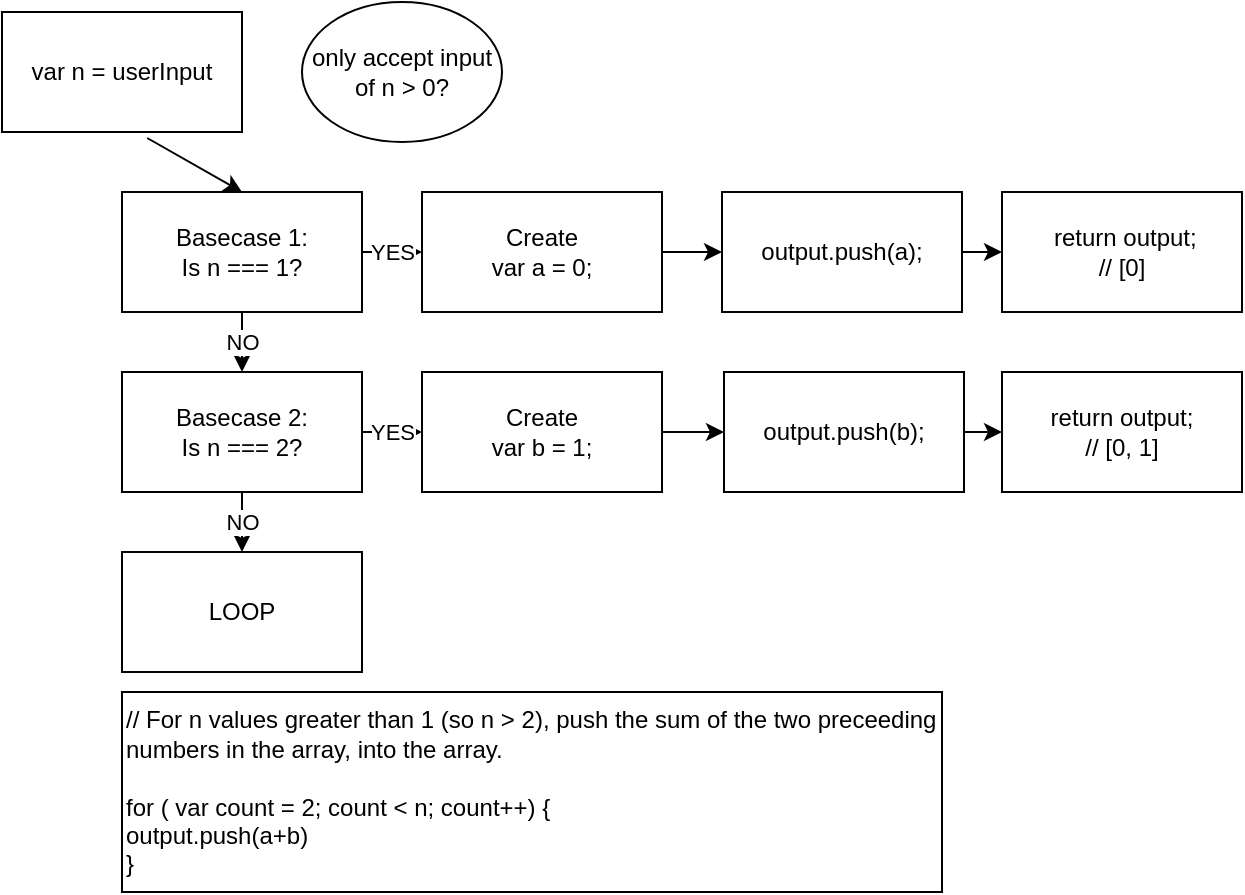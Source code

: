 <mxfile version="13.4.9" type="github">
  <diagram id="mqUUIVUrgcyhS-0pyW_c" name="Page-1">
    <mxGraphModel dx="928" dy="565" grid="1" gridSize="10" guides="1" tooltips="1" connect="1" arrows="1" fold="1" page="1" pageScale="1" pageWidth="827" pageHeight="1169" math="0" shadow="0">
      <root>
        <mxCell id="0" />
        <mxCell id="1" parent="0" />
        <mxCell id="FPIck0brI8026hTAf2uE-1" value="var n = userInput" style="rounded=0;whiteSpace=wrap;html=1;" vertex="1" parent="1">
          <mxGeometry x="70" y="20" width="120" height="60" as="geometry" />
        </mxCell>
        <mxCell id="FPIck0brI8026hTAf2uE-2" value="Basecase 1:&lt;br&gt;Is n === 1?" style="rounded=0;whiteSpace=wrap;html=1;" vertex="1" parent="1">
          <mxGeometry x="130" y="110" width="120" height="60" as="geometry" />
        </mxCell>
        <mxCell id="FPIck0brI8026hTAf2uE-3" value="&amp;nbsp;return output;&lt;br&gt;// [0]" style="rounded=0;whiteSpace=wrap;html=1;" vertex="1" parent="1">
          <mxGeometry x="570" y="110" width="120" height="60" as="geometry" />
        </mxCell>
        <mxCell id="FPIck0brI8026hTAf2uE-5" value="Basecase 2:&lt;br&gt;Is n === 2?" style="rounded=0;whiteSpace=wrap;html=1;" vertex="1" parent="1">
          <mxGeometry x="130" y="200" width="120" height="60" as="geometry" />
        </mxCell>
        <mxCell id="FPIck0brI8026hTAf2uE-6" value="" style="endArrow=classic;html=1;exitX=1;exitY=0.5;exitDx=0;exitDy=0;entryX=0;entryY=0.5;entryDx=0;entryDy=0;" edge="1" parent="1" source="FPIck0brI8026hTAf2uE-16" target="FPIck0brI8026hTAf2uE-22">
          <mxGeometry width="50" height="50" relative="1" as="geometry">
            <mxPoint x="250" y="170" as="sourcePoint" />
            <mxPoint x="440" y="140" as="targetPoint" />
          </mxGeometry>
        </mxCell>
        <mxCell id="FPIck0brI8026hTAf2uE-7" value="NO" style="endArrow=classic;html=1;entryX=0.5;entryY=0;entryDx=0;entryDy=0;exitX=0.5;exitY=1;exitDx=0;exitDy=0;" edge="1" parent="1" source="FPIck0brI8026hTAf2uE-2" target="FPIck0brI8026hTAf2uE-5">
          <mxGeometry width="50" height="50" relative="1" as="geometry">
            <mxPoint x="170" y="210" as="sourcePoint" />
            <mxPoint x="220" y="160" as="targetPoint" />
          </mxGeometry>
        </mxCell>
        <mxCell id="FPIck0brI8026hTAf2uE-8" value="" style="endArrow=classic;html=1;exitX=0.605;exitY=1.05;exitDx=0;exitDy=0;exitPerimeter=0;entryX=0.5;entryY=0;entryDx=0;entryDy=0;" edge="1" parent="1" source="FPIck0brI8026hTAf2uE-1" target="FPIck0brI8026hTAf2uE-2">
          <mxGeometry width="50" height="50" relative="1" as="geometry">
            <mxPoint x="150" y="120" as="sourcePoint" />
            <mxPoint x="200" y="70" as="targetPoint" />
          </mxGeometry>
        </mxCell>
        <mxCell id="FPIck0brI8026hTAf2uE-9" value="return output;&lt;br&gt;// [0, 1]" style="rounded=0;whiteSpace=wrap;html=1;" vertex="1" parent="1">
          <mxGeometry x="570" y="200" width="120" height="60" as="geometry" />
        </mxCell>
        <mxCell id="FPIck0brI8026hTAf2uE-10" value="YES" style="endArrow=classic;html=1;exitX=1;exitY=0.5;exitDx=0;exitDy=0;" edge="1" parent="1" source="FPIck0brI8026hTAf2uE-5" target="FPIck0brI8026hTAf2uE-18">
          <mxGeometry width="50" height="50" relative="1" as="geometry">
            <mxPoint x="250" y="260" as="sourcePoint" />
            <mxPoint x="300" y="210" as="targetPoint" />
          </mxGeometry>
        </mxCell>
        <mxCell id="FPIck0brI8026hTAf2uE-11" value="LOOP" style="rounded=0;whiteSpace=wrap;html=1;" vertex="1" parent="1">
          <mxGeometry x="130" y="290" width="120" height="60" as="geometry" />
        </mxCell>
        <mxCell id="FPIck0brI8026hTAf2uE-12" value="NO" style="endArrow=classic;html=1;exitX=0.5;exitY=1;exitDx=0;exitDy=0;entryX=0.5;entryY=0;entryDx=0;entryDy=0;" edge="1" parent="1" source="FPIck0brI8026hTAf2uE-5" target="FPIck0brI8026hTAf2uE-11">
          <mxGeometry width="50" height="50" relative="1" as="geometry">
            <mxPoint x="170" y="300" as="sourcePoint" />
            <mxPoint x="220" y="250" as="targetPoint" />
          </mxGeometry>
        </mxCell>
        <mxCell id="FPIck0brI8026hTAf2uE-13" value="only accept input of n &amp;gt; 0?" style="ellipse;whiteSpace=wrap;html=1;" vertex="1" parent="1">
          <mxGeometry x="220" y="15" width="100" height="70" as="geometry" />
        </mxCell>
        <mxCell id="FPIck0brI8026hTAf2uE-16" value="Create &lt;br&gt;var a = 0;" style="rounded=0;whiteSpace=wrap;html=1;" vertex="1" parent="1">
          <mxGeometry x="280" y="110" width="120" height="60" as="geometry" />
        </mxCell>
        <mxCell id="FPIck0brI8026hTAf2uE-17" value="YES" style="endArrow=classic;html=1;exitX=1;exitY=0.5;exitDx=0;exitDy=0;entryX=0;entryY=0.5;entryDx=0;entryDy=0;" edge="1" parent="1" source="FPIck0brI8026hTAf2uE-2" target="FPIck0brI8026hTAf2uE-16">
          <mxGeometry width="50" height="50" relative="1" as="geometry">
            <mxPoint x="250" y="140" as="sourcePoint" />
            <mxPoint x="430" y="140" as="targetPoint" />
          </mxGeometry>
        </mxCell>
        <mxCell id="FPIck0brI8026hTAf2uE-21" style="edgeStyle=orthogonalEdgeStyle;rounded=0;orthogonalLoop=1;jettySize=auto;html=1;exitX=1;exitY=0.5;exitDx=0;exitDy=0;entryX=0;entryY=0.5;entryDx=0;entryDy=0;" edge="1" parent="1" source="FPIck0brI8026hTAf2uE-18" target="FPIck0brI8026hTAf2uE-20">
          <mxGeometry relative="1" as="geometry" />
        </mxCell>
        <mxCell id="FPIck0brI8026hTAf2uE-18" value="Create&lt;br&gt;var b = 1;" style="rounded=0;whiteSpace=wrap;html=1;" vertex="1" parent="1">
          <mxGeometry x="280" y="200" width="120" height="60" as="geometry" />
        </mxCell>
        <mxCell id="FPIck0brI8026hTAf2uE-26" style="edgeStyle=orthogonalEdgeStyle;rounded=0;orthogonalLoop=1;jettySize=auto;html=1;exitX=1;exitY=0.5;exitDx=0;exitDy=0;entryX=0;entryY=0.5;entryDx=0;entryDy=0;" edge="1" parent="1" source="FPIck0brI8026hTAf2uE-20" target="FPIck0brI8026hTAf2uE-9">
          <mxGeometry relative="1" as="geometry" />
        </mxCell>
        <mxCell id="FPIck0brI8026hTAf2uE-20" value="output.push(b);" style="rounded=0;whiteSpace=wrap;html=1;" vertex="1" parent="1">
          <mxGeometry x="431" y="200" width="120" height="60" as="geometry" />
        </mxCell>
        <mxCell id="FPIck0brI8026hTAf2uE-25" style="edgeStyle=orthogonalEdgeStyle;rounded=0;orthogonalLoop=1;jettySize=auto;html=1;exitX=1;exitY=0.5;exitDx=0;exitDy=0;entryX=0;entryY=0.5;entryDx=0;entryDy=0;" edge="1" parent="1" source="FPIck0brI8026hTAf2uE-22" target="FPIck0brI8026hTAf2uE-3">
          <mxGeometry relative="1" as="geometry" />
        </mxCell>
        <mxCell id="FPIck0brI8026hTAf2uE-22" value="output.push(a);" style="rounded=0;whiteSpace=wrap;html=1;" vertex="1" parent="1">
          <mxGeometry x="430" y="110" width="120" height="60" as="geometry" />
        </mxCell>
        <mxCell id="FPIck0brI8026hTAf2uE-27" value="// For n values greater than 1 (so n &amp;gt; 2), push the sum of the two preceeding numbers in the array, into the array.&lt;br&gt;&lt;br&gt;for ( var count = 2; count &amp;lt; n; count++) {&lt;br&gt;output.push(a+b)&lt;br&gt;}" style="rounded=0;whiteSpace=wrap;html=1;align=left;" vertex="1" parent="1">
          <mxGeometry x="130" y="360" width="410" height="100" as="geometry" />
        </mxCell>
      </root>
    </mxGraphModel>
  </diagram>
</mxfile>
